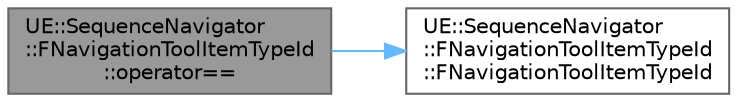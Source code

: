 digraph "UE::SequenceNavigator::FNavigationToolItemTypeId::operator=="
{
 // INTERACTIVE_SVG=YES
 // LATEX_PDF_SIZE
  bgcolor="transparent";
  edge [fontname=Helvetica,fontsize=10,labelfontname=Helvetica,labelfontsize=10];
  node [fontname=Helvetica,fontsize=10,shape=box,height=0.2,width=0.4];
  rankdir="LR";
  Node1 [id="Node000001",label="UE::SequenceNavigator\l::FNavigationToolItemTypeId\l::operator==",height=0.2,width=0.4,color="gray40", fillcolor="grey60", style="filled", fontcolor="black",tooltip=" "];
  Node1 -> Node2 [id="edge1_Node000001_Node000002",color="steelblue1",style="solid",tooltip=" "];
  Node2 [id="Node000002",label="UE::SequenceNavigator\l::FNavigationToolItemTypeId\l::FNavigationToolItemTypeId",height=0.2,width=0.4,color="grey40", fillcolor="white", style="filled",URL="$dc/d76/classUE_1_1SequenceNavigator_1_1FNavigationToolItemTypeId.html#ae208977b03bce61ce69aa6346d1155f0",tooltip=" "];
}
